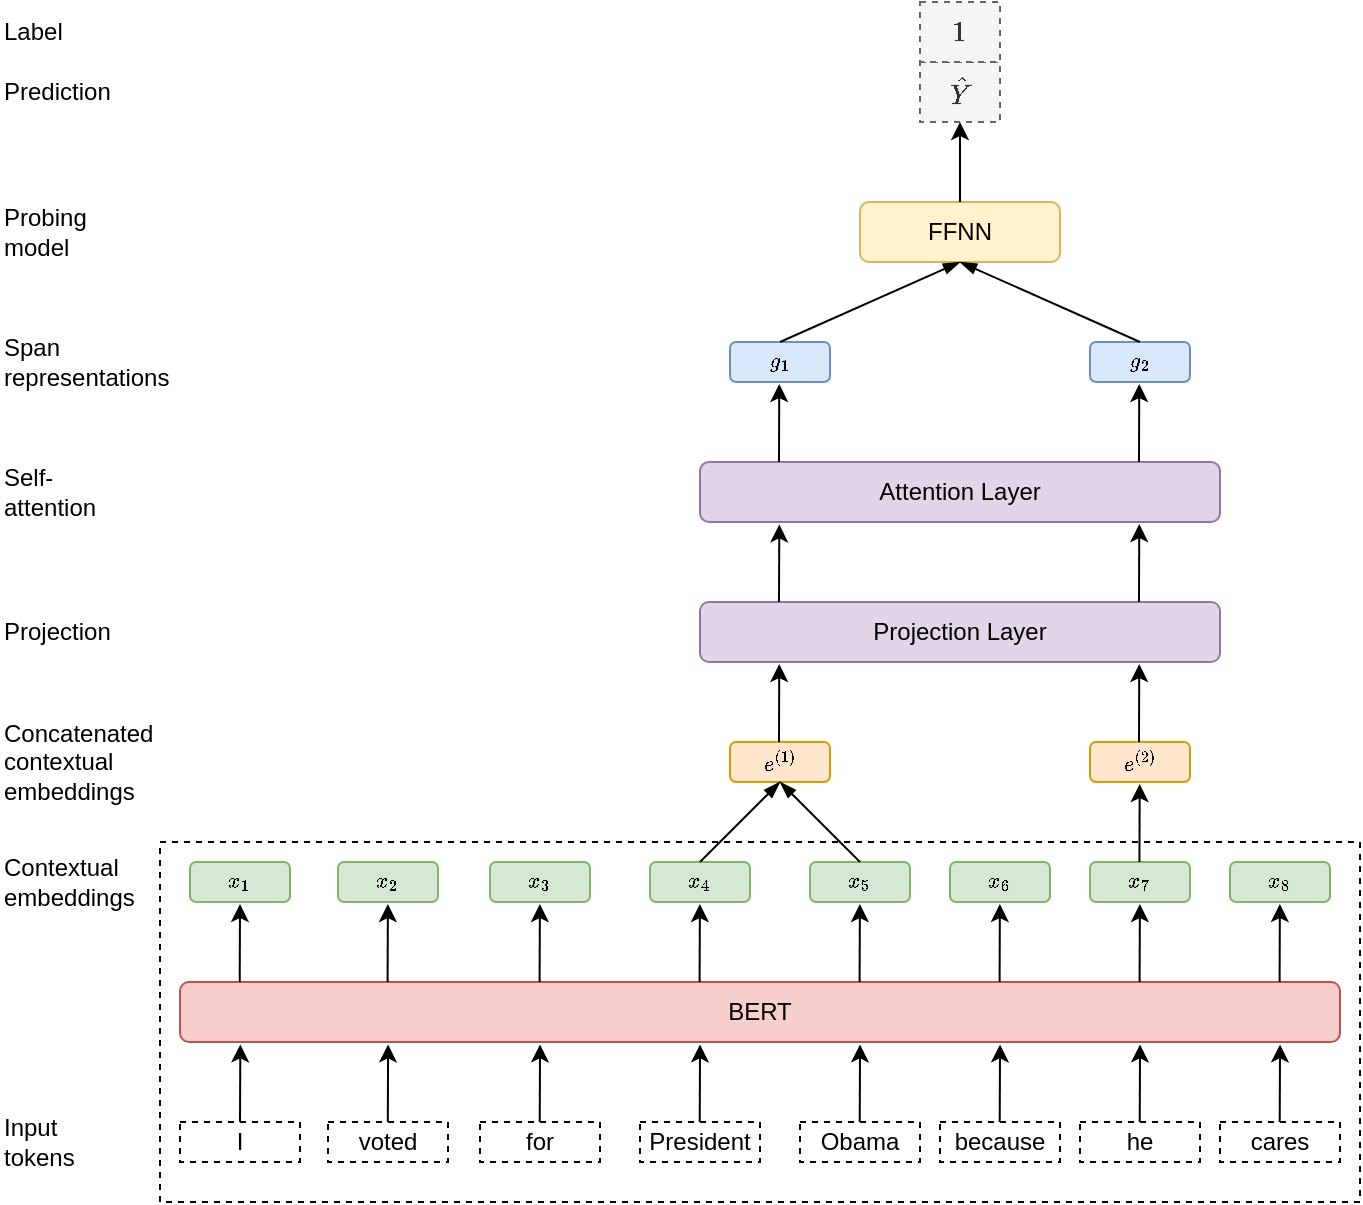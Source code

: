 <mxfile version="12.9.5" type="github">
  <diagram id="NPehFKIFIu8CPyw0MXN7" name="Page-1">
    <mxGraphModel dx="1102" dy="605" grid="1" gridSize="10" guides="1" tooltips="1" connect="1" arrows="1" fold="1" page="1" pageScale="1" pageWidth="850" pageHeight="1100" math="1" shadow="0">
      <root>
        <mxCell id="0" />
        <mxCell id="1" parent="0" />
        <mxCell id="1twWHycm8sE2_-fP3iOX-31" style="edgeStyle=orthogonalEdgeStyle;rounded=0;orthogonalLoop=1;jettySize=auto;html=1;exitX=0.5;exitY=0;exitDx=0;exitDy=0;entryX=0.052;entryY=1.04;entryDx=0;entryDy=0;entryPerimeter=0;" parent="1" source="1twWHycm8sE2_-fP3iOX-3" target="1twWHycm8sE2_-fP3iOX-21" edge="1">
          <mxGeometry relative="1" as="geometry">
            <mxPoint x="220.047" y="790" as="targetPoint" />
          </mxGeometry>
        </mxCell>
        <mxCell id="1twWHycm8sE2_-fP3iOX-3" value="I" style="rounded=0;whiteSpace=wrap;html=1;dashed=1;" parent="1" vertex="1">
          <mxGeometry x="190" y="820" width="60" height="20" as="geometry" />
        </mxCell>
        <mxCell id="1twWHycm8sE2_-fP3iOX-4" value="voted" style="rounded=0;whiteSpace=wrap;html=1;dashed=1;" parent="1" vertex="1">
          <mxGeometry x="264" y="820" width="60" height="20" as="geometry" />
        </mxCell>
        <mxCell id="1twWHycm8sE2_-fP3iOX-5" value="for " style="rounded=0;whiteSpace=wrap;html=1;dashed=1;" parent="1" vertex="1">
          <mxGeometry x="340" y="820" width="60" height="20" as="geometry" />
        </mxCell>
        <mxCell id="1twWHycm8sE2_-fP3iOX-6" value="President" style="rounded=0;whiteSpace=wrap;html=1;dashed=1;" parent="1" vertex="1">
          <mxGeometry x="420" y="820" width="60" height="20" as="geometry" />
        </mxCell>
        <mxCell id="1twWHycm8sE2_-fP3iOX-7" value="Obama" style="rounded=0;whiteSpace=wrap;html=1;dashed=1;" parent="1" vertex="1">
          <mxGeometry x="500" y="820" width="60" height="20" as="geometry" />
        </mxCell>
        <mxCell id="1twWHycm8sE2_-fP3iOX-9" value="because" style="rounded=0;whiteSpace=wrap;html=1;dashed=1;" parent="1" vertex="1">
          <mxGeometry x="570" y="820" width="60" height="20" as="geometry" />
        </mxCell>
        <mxCell id="1twWHycm8sE2_-fP3iOX-10" value="he " style="rounded=0;whiteSpace=wrap;html=1;dashed=1;" parent="1" vertex="1">
          <mxGeometry x="640" y="820" width="60" height="20" as="geometry" />
        </mxCell>
        <mxCell id="1twWHycm8sE2_-fP3iOX-12" value="cares" style="rounded=0;whiteSpace=wrap;html=1;dashed=1;" parent="1" vertex="1">
          <mxGeometry x="710" y="820" width="60" height="20" as="geometry" />
        </mxCell>
        <mxCell id="1twWHycm8sE2_-fP3iOX-21" value="BERT" style="rounded=1;whiteSpace=wrap;html=1;fillColor=#f8cecc;strokeColor=#b85450;" parent="1" vertex="1">
          <mxGeometry x="190" y="750" width="580" height="30" as="geometry" />
        </mxCell>
        <mxCell id="1twWHycm8sE2_-fP3iOX-32" style="edgeStyle=orthogonalEdgeStyle;rounded=0;orthogonalLoop=1;jettySize=auto;html=1;exitX=0.5;exitY=0;exitDx=0;exitDy=0;entryX=0.052;entryY=1.04;entryDx=0;entryDy=0;entryPerimeter=0;" parent="1" edge="1">
          <mxGeometry relative="1" as="geometry">
            <mxPoint x="294.06" y="781.2" as="targetPoint" />
            <mxPoint x="293.9" y="820" as="sourcePoint" />
          </mxGeometry>
        </mxCell>
        <mxCell id="1twWHycm8sE2_-fP3iOX-33" style="edgeStyle=orthogonalEdgeStyle;rounded=0;orthogonalLoop=1;jettySize=auto;html=1;exitX=0.5;exitY=0;exitDx=0;exitDy=0;entryX=0.052;entryY=1.04;entryDx=0;entryDy=0;entryPerimeter=0;" parent="1" edge="1">
          <mxGeometry relative="1" as="geometry">
            <mxPoint x="370.02" y="781.2" as="targetPoint" />
            <mxPoint x="369.86" y="820" as="sourcePoint" />
          </mxGeometry>
        </mxCell>
        <mxCell id="1twWHycm8sE2_-fP3iOX-34" style="edgeStyle=orthogonalEdgeStyle;rounded=0;orthogonalLoop=1;jettySize=auto;html=1;exitX=0.5;exitY=0;exitDx=0;exitDy=0;entryX=0.052;entryY=1.04;entryDx=0;entryDy=0;entryPerimeter=0;" parent="1" edge="1">
          <mxGeometry relative="1" as="geometry">
            <mxPoint x="450.02" y="781.2" as="targetPoint" />
            <mxPoint x="449.86" y="820" as="sourcePoint" />
          </mxGeometry>
        </mxCell>
        <mxCell id="1twWHycm8sE2_-fP3iOX-35" style="edgeStyle=orthogonalEdgeStyle;rounded=0;orthogonalLoop=1;jettySize=auto;html=1;exitX=0.5;exitY=0;exitDx=0;exitDy=0;entryX=0.052;entryY=1.04;entryDx=0;entryDy=0;entryPerimeter=0;" parent="1" edge="1">
          <mxGeometry relative="1" as="geometry">
            <mxPoint x="530.02" y="781.2" as="targetPoint" />
            <mxPoint x="529.86" y="820" as="sourcePoint" />
          </mxGeometry>
        </mxCell>
        <mxCell id="1twWHycm8sE2_-fP3iOX-36" style="edgeStyle=orthogonalEdgeStyle;rounded=0;orthogonalLoop=1;jettySize=auto;html=1;exitX=0.5;exitY=0;exitDx=0;exitDy=0;entryX=0.052;entryY=1.04;entryDx=0;entryDy=0;entryPerimeter=0;" parent="1" edge="1">
          <mxGeometry relative="1" as="geometry">
            <mxPoint x="600.02" y="781.2" as="targetPoint" />
            <mxPoint x="599.86" y="820" as="sourcePoint" />
          </mxGeometry>
        </mxCell>
        <mxCell id="1twWHycm8sE2_-fP3iOX-37" style="edgeStyle=orthogonalEdgeStyle;rounded=0;orthogonalLoop=1;jettySize=auto;html=1;exitX=0.5;exitY=0;exitDx=0;exitDy=0;entryX=0.052;entryY=1.04;entryDx=0;entryDy=0;entryPerimeter=0;" parent="1" edge="1">
          <mxGeometry relative="1" as="geometry">
            <mxPoint x="670.02" y="781.2" as="targetPoint" />
            <mxPoint x="669.86" y="820" as="sourcePoint" />
          </mxGeometry>
        </mxCell>
        <mxCell id="1twWHycm8sE2_-fP3iOX-38" style="edgeStyle=orthogonalEdgeStyle;rounded=0;orthogonalLoop=1;jettySize=auto;html=1;exitX=0.5;exitY=0;exitDx=0;exitDy=0;entryX=0.052;entryY=1.04;entryDx=0;entryDy=0;entryPerimeter=0;" parent="1" edge="1">
          <mxGeometry relative="1" as="geometry">
            <mxPoint x="740.02" y="781.2" as="targetPoint" />
            <mxPoint x="739.86" y="820" as="sourcePoint" />
          </mxGeometry>
        </mxCell>
        <mxCell id="1twWHycm8sE2_-fP3iOX-39" value="&lt;div style=&quot;font-size: 9px&quot;&gt;&lt;font style=&quot;font-size: 9px&quot;&gt;$$x_{1}$$&lt;/font&gt;&lt;/div&gt;" style="rounded=1;whiteSpace=wrap;html=1;verticalAlign=middle;align=center;fillColor=#d5e8d4;strokeColor=#82b366;" parent="1" vertex="1">
          <mxGeometry x="195" y="690" width="50" height="20" as="geometry" />
        </mxCell>
        <mxCell id="1twWHycm8sE2_-fP3iOX-40" value="&lt;font style=&quot;font-size: 9px&quot;&gt;$$x_{2}$$&lt;/font&gt;" style="rounded=1;whiteSpace=wrap;html=1;fillColor=#d5e8d4;strokeColor=#82b366;" parent="1" vertex="1">
          <mxGeometry x="269" y="690" width="50" height="20" as="geometry" />
        </mxCell>
        <mxCell id="1twWHycm8sE2_-fP3iOX-41" value="&lt;font style=&quot;font-size: 9px&quot;&gt;$$x_{3}$$&lt;/font&gt;" style="rounded=1;whiteSpace=wrap;html=1;fillColor=#d5e8d4;strokeColor=#82b366;" parent="1" vertex="1">
          <mxGeometry x="345" y="690" width="50" height="20" as="geometry" />
        </mxCell>
        <mxCell id="1twWHycm8sE2_-fP3iOX-42" value="&lt;font style=&quot;font-size: 9px&quot;&gt;$$x_{4}$$&lt;/font&gt;" style="rounded=1;whiteSpace=wrap;html=1;fillColor=#d5e8d4;strokeColor=#82b366;" parent="1" vertex="1">
          <mxGeometry x="425" y="690" width="50" height="20" as="geometry" />
        </mxCell>
        <mxCell id="1twWHycm8sE2_-fP3iOX-43" value="&lt;font style=&quot;font-size: 9px&quot;&gt;$$x_{5}$$&lt;/font&gt;" style="rounded=1;whiteSpace=wrap;html=1;fillColor=#d5e8d4;strokeColor=#82b366;" parent="1" vertex="1">
          <mxGeometry x="505" y="690" width="50" height="20" as="geometry" />
        </mxCell>
        <mxCell id="1twWHycm8sE2_-fP3iOX-44" value="&lt;font style=&quot;font-size: 9px&quot;&gt;$$x_{6}$$&lt;/font&gt;" style="rounded=1;whiteSpace=wrap;html=1;fillColor=#d5e8d4;strokeColor=#82b366;" parent="1" vertex="1">
          <mxGeometry x="575" y="690" width="50" height="20" as="geometry" />
        </mxCell>
        <mxCell id="1twWHycm8sE2_-fP3iOX-45" value="&lt;font style=&quot;font-size: 9px&quot;&gt;$$x_{7}$$&lt;/font&gt;" style="rounded=1;whiteSpace=wrap;html=1;fillColor=#d5e8d4;strokeColor=#82b366;" parent="1" vertex="1">
          <mxGeometry x="645" y="690" width="50" height="20" as="geometry" />
        </mxCell>
        <mxCell id="1twWHycm8sE2_-fP3iOX-46" value="&lt;font style=&quot;font-size: 9px&quot;&gt;$$x_{8}$$&lt;/font&gt;" style="rounded=1;whiteSpace=wrap;html=1;fillColor=#d5e8d4;strokeColor=#82b366;" parent="1" vertex="1">
          <mxGeometry x="715" y="690" width="50" height="20" as="geometry" />
        </mxCell>
        <mxCell id="1twWHycm8sE2_-fP3iOX-48" style="edgeStyle=orthogonalEdgeStyle;rounded=0;orthogonalLoop=1;jettySize=auto;html=1;exitX=0.5;exitY=0;exitDx=0;exitDy=0;" parent="1" edge="1">
          <mxGeometry relative="1" as="geometry">
            <mxPoint x="220" y="711" as="targetPoint" />
            <mxPoint x="219.86" y="750" as="sourcePoint" />
          </mxGeometry>
        </mxCell>
        <mxCell id="1twWHycm8sE2_-fP3iOX-50" style="edgeStyle=orthogonalEdgeStyle;rounded=0;orthogonalLoop=1;jettySize=auto;html=1;exitX=0.5;exitY=0;exitDx=0;exitDy=0;" parent="1" edge="1">
          <mxGeometry relative="1" as="geometry">
            <mxPoint x="293.94" y="711" as="targetPoint" />
            <mxPoint x="293.8" y="750" as="sourcePoint" />
          </mxGeometry>
        </mxCell>
        <mxCell id="1twWHycm8sE2_-fP3iOX-51" style="edgeStyle=orthogonalEdgeStyle;rounded=0;orthogonalLoop=1;jettySize=auto;html=1;exitX=0.5;exitY=0;exitDx=0;exitDy=0;" parent="1" edge="1">
          <mxGeometry relative="1" as="geometry">
            <mxPoint x="369.94" y="711" as="targetPoint" />
            <mxPoint x="369.8" y="750" as="sourcePoint" />
          </mxGeometry>
        </mxCell>
        <mxCell id="1twWHycm8sE2_-fP3iOX-52" style="edgeStyle=orthogonalEdgeStyle;rounded=0;orthogonalLoop=1;jettySize=auto;html=1;exitX=0.5;exitY=0;exitDx=0;exitDy=0;" parent="1" edge="1">
          <mxGeometry relative="1" as="geometry">
            <mxPoint x="449.94" y="711" as="targetPoint" />
            <mxPoint x="449.8" y="750" as="sourcePoint" />
          </mxGeometry>
        </mxCell>
        <mxCell id="1twWHycm8sE2_-fP3iOX-53" style="edgeStyle=orthogonalEdgeStyle;rounded=0;orthogonalLoop=1;jettySize=auto;html=1;exitX=0.5;exitY=0;exitDx=0;exitDy=0;" parent="1" edge="1">
          <mxGeometry relative="1" as="geometry">
            <mxPoint x="529.94" y="711" as="targetPoint" />
            <mxPoint x="529.8" y="750" as="sourcePoint" />
          </mxGeometry>
        </mxCell>
        <mxCell id="1twWHycm8sE2_-fP3iOX-54" style="edgeStyle=orthogonalEdgeStyle;rounded=0;orthogonalLoop=1;jettySize=auto;html=1;exitX=0.5;exitY=0;exitDx=0;exitDy=0;" parent="1" edge="1">
          <mxGeometry relative="1" as="geometry">
            <mxPoint x="599.94" y="711" as="targetPoint" />
            <mxPoint x="599.8" y="750" as="sourcePoint" />
          </mxGeometry>
        </mxCell>
        <mxCell id="1twWHycm8sE2_-fP3iOX-55" style="edgeStyle=orthogonalEdgeStyle;rounded=0;orthogonalLoop=1;jettySize=auto;html=1;exitX=0.5;exitY=0;exitDx=0;exitDy=0;" parent="1" edge="1">
          <mxGeometry relative="1" as="geometry">
            <mxPoint x="669.94" y="711" as="targetPoint" />
            <mxPoint x="669.8" y="750" as="sourcePoint" />
          </mxGeometry>
        </mxCell>
        <mxCell id="1twWHycm8sE2_-fP3iOX-56" style="edgeStyle=orthogonalEdgeStyle;rounded=0;orthogonalLoop=1;jettySize=auto;html=1;exitX=0.5;exitY=0;exitDx=0;exitDy=0;" parent="1" edge="1">
          <mxGeometry relative="1" as="geometry">
            <mxPoint x="739.94" y="711" as="targetPoint" />
            <mxPoint x="739.8" y="750" as="sourcePoint" />
          </mxGeometry>
        </mxCell>
        <mxCell id="1twWHycm8sE2_-fP3iOX-58" value="&lt;font style=&quot;font-size: 9px&quot;&gt;$$e^{(1)}$$&lt;/font&gt;" style="rounded=1;whiteSpace=wrap;html=1;fillColor=#ffe6cc;strokeColor=#d79b00;" parent="1" vertex="1">
          <mxGeometry x="465" y="630" width="50" height="20" as="geometry" />
        </mxCell>
        <mxCell id="1twWHycm8sE2_-fP3iOX-59" value="" style="endArrow=blockThin;html=1;exitX=0.5;exitY=0;exitDx=0;exitDy=0;entryX=0.5;entryY=1;entryDx=0;entryDy=0;endFill=1;" parent="1" source="1twWHycm8sE2_-fP3iOX-42" target="1twWHycm8sE2_-fP3iOX-58" edge="1">
          <mxGeometry width="50" height="50" relative="1" as="geometry">
            <mxPoint x="480" y="710" as="sourcePoint" />
            <mxPoint x="530" y="660" as="targetPoint" />
          </mxGeometry>
        </mxCell>
        <mxCell id="1twWHycm8sE2_-fP3iOX-60" value="" style="endArrow=blockThin;html=1;exitX=0.5;exitY=0;exitDx=0;exitDy=0;entryX=0.5;entryY=1;entryDx=0;entryDy=0;endFill=1;" parent="1" source="1twWHycm8sE2_-fP3iOX-43" target="1twWHycm8sE2_-fP3iOX-58" edge="1">
          <mxGeometry width="50" height="50" relative="1" as="geometry">
            <mxPoint x="480" y="710" as="sourcePoint" />
            <mxPoint x="530" y="660" as="targetPoint" />
          </mxGeometry>
        </mxCell>
        <mxCell id="1twWHycm8sE2_-fP3iOX-61" value="&lt;font style=&quot;font-size: 9px&quot;&gt;$$e^{(2)}$$&lt;/font&gt;" style="rounded=1;whiteSpace=wrap;html=1;fillColor=#ffe6cc;strokeColor=#d79b00;" parent="1" vertex="1">
          <mxGeometry x="645" y="630" width="50" height="20" as="geometry" />
        </mxCell>
        <mxCell id="1twWHycm8sE2_-fP3iOX-62" style="edgeStyle=orthogonalEdgeStyle;rounded=0;orthogonalLoop=1;jettySize=auto;html=1;exitX=0.5;exitY=0;exitDx=0;exitDy=0;" parent="1" edge="1">
          <mxGeometry relative="1" as="geometry">
            <mxPoint x="669.85" y="651" as="targetPoint" />
            <mxPoint x="669.71" y="690" as="sourcePoint" />
          </mxGeometry>
        </mxCell>
        <mxCell id="1twWHycm8sE2_-fP3iOX-63" value="FFNN" style="rounded=1;whiteSpace=wrap;html=1;align=center;fillColor=#fff2cc;strokeColor=#d6b656;" parent="1" vertex="1">
          <mxGeometry x="530" y="360" width="100" height="30" as="geometry" />
        </mxCell>
        <mxCell id="_CyyIJsTt76bJdViP3mj-7" value="$$\hat{Y}$$" style="rounded=0;whiteSpace=wrap;html=1;align=center;dashed=1;fillColor=#f5f5f5;strokeColor=#666666;fontColor=#333333;" parent="1" vertex="1">
          <mxGeometry x="560" y="290" width="40" height="30" as="geometry" />
        </mxCell>
        <mxCell id="_CyyIJsTt76bJdViP3mj-8" value="" style="endArrow=classic;html=1;exitX=0.5;exitY=0;exitDx=0;exitDy=0;entryX=0.5;entryY=1;entryDx=0;entryDy=0;" parent="1" source="1twWHycm8sE2_-fP3iOX-63" target="_CyyIJsTt76bJdViP3mj-7" edge="1">
          <mxGeometry width="50" height="50" relative="1" as="geometry">
            <mxPoint x="530" y="430" as="sourcePoint" />
            <mxPoint x="580" y="380" as="targetPoint" />
          </mxGeometry>
        </mxCell>
        <mxCell id="_CyyIJsTt76bJdViP3mj-12" value="$$1$$" style="rounded=0;whiteSpace=wrap;html=1;align=center;dashed=1;fillColor=#f5f5f5;strokeColor=#666666;fontColor=#333333;" parent="1" vertex="1">
          <mxGeometry x="560" y="260" width="40" height="30" as="geometry" />
        </mxCell>
        <mxCell id="_CyyIJsTt76bJdViP3mj-14" value="Input tokens" style="text;html=1;strokeColor=none;fillColor=none;align=left;verticalAlign=middle;whiteSpace=wrap;rounded=0;dashed=1;" parent="1" vertex="1">
          <mxGeometry x="100" y="820" width="40" height="20" as="geometry" />
        </mxCell>
        <mxCell id="_CyyIJsTt76bJdViP3mj-15" value="&lt;div&gt;Contextual&lt;/div&gt;&lt;div&gt;embeddings&lt;br&gt;&lt;/div&gt;" style="text;html=1;strokeColor=none;fillColor=none;align=left;verticalAlign=middle;whiteSpace=wrap;rounded=0;dashed=1;" parent="1" vertex="1">
          <mxGeometry x="100" y="690" width="40" height="20" as="geometry" />
        </mxCell>
        <mxCell id="_CyyIJsTt76bJdViP3mj-16" value="Concatenated contextual embeddings" style="text;html=1;strokeColor=none;fillColor=none;align=left;verticalAlign=middle;whiteSpace=wrap;rounded=0;dashed=1;" parent="1" vertex="1">
          <mxGeometry x="100" y="630" width="40" height="20" as="geometry" />
        </mxCell>
        <mxCell id="_CyyIJsTt76bJdViP3mj-18" value="Probing model" style="text;html=1;strokeColor=none;fillColor=none;align=left;verticalAlign=middle;whiteSpace=wrap;rounded=0;dashed=1;" parent="1" vertex="1">
          <mxGeometry x="100" y="365" width="40" height="20" as="geometry" />
        </mxCell>
        <mxCell id="_CyyIJsTt76bJdViP3mj-19" value="Prediction" style="text;html=1;strokeColor=none;fillColor=none;align=left;verticalAlign=middle;whiteSpace=wrap;rounded=0;dashed=1;" parent="1" vertex="1">
          <mxGeometry x="100" y="295" width="40" height="20" as="geometry" />
        </mxCell>
        <mxCell id="_CyyIJsTt76bJdViP3mj-20" value="Label" style="text;html=1;strokeColor=none;fillColor=none;align=left;verticalAlign=middle;whiteSpace=wrap;rounded=0;dashed=1;" parent="1" vertex="1">
          <mxGeometry x="100" y="265" width="40" height="20" as="geometry" />
        </mxCell>
        <mxCell id="_CyyIJsTt76bJdViP3mj-21" value="" style="rounded=0;whiteSpace=wrap;html=1;dashed=1;align=left;labelBackgroundColor=none;fillColor=none;" parent="1" vertex="1">
          <mxGeometry x="180" y="680" width="600" height="180" as="geometry" />
        </mxCell>
        <mxCell id="moc3HoHlTwBqJm2ejFgN-1" value="Projection Layer" style="rounded=1;whiteSpace=wrap;html=1;fillColor=#e1d5e7;strokeColor=#9673a6;" parent="1" vertex="1">
          <mxGeometry x="450" y="560" width="260" height="30" as="geometry" />
        </mxCell>
        <mxCell id="moc3HoHlTwBqJm2ejFgN-13" value="Attention Layer" style="rounded=1;whiteSpace=wrap;html=1;fillColor=#e1d5e7;strokeColor=#9673a6;" parent="1" vertex="1">
          <mxGeometry x="450" y="490" width="260" height="30" as="geometry" />
        </mxCell>
        <mxCell id="moc3HoHlTwBqJm2ejFgN-18" value="Self-attention" style="text;html=1;strokeColor=none;fillColor=none;align=left;verticalAlign=middle;whiteSpace=wrap;rounded=0;dashed=1;" parent="1" vertex="1">
          <mxGeometry x="100" y="495" width="40" height="20" as="geometry" />
        </mxCell>
        <mxCell id="moc3HoHlTwBqJm2ejFgN-19" value="Projection" style="text;html=1;strokeColor=none;fillColor=none;align=left;verticalAlign=middle;whiteSpace=wrap;rounded=0;dashed=1;" parent="1" vertex="1">
          <mxGeometry x="100" y="565" width="40" height="20" as="geometry" />
        </mxCell>
        <mxCell id="moc3HoHlTwBqJm2ejFgN-21" style="edgeStyle=orthogonalEdgeStyle;rounded=0;orthogonalLoop=1;jettySize=auto;html=1;exitX=0.5;exitY=0;exitDx=0;exitDy=0;" parent="1" edge="1">
          <mxGeometry relative="1" as="geometry">
            <mxPoint x="669.64" y="591" as="targetPoint" />
            <mxPoint x="669.5" y="630" as="sourcePoint" />
          </mxGeometry>
        </mxCell>
        <mxCell id="moc3HoHlTwBqJm2ejFgN-22" style="edgeStyle=orthogonalEdgeStyle;rounded=0;orthogonalLoop=1;jettySize=auto;html=1;exitX=0.5;exitY=0;exitDx=0;exitDy=0;" parent="1" edge="1">
          <mxGeometry relative="1" as="geometry">
            <mxPoint x="489.64" y="591" as="targetPoint" />
            <mxPoint x="489.5" y="630" as="sourcePoint" />
          </mxGeometry>
        </mxCell>
        <mxCell id="moc3HoHlTwBqJm2ejFgN-23" style="edgeStyle=orthogonalEdgeStyle;rounded=0;orthogonalLoop=1;jettySize=auto;html=1;exitX=0.5;exitY=0;exitDx=0;exitDy=0;" parent="1" edge="1">
          <mxGeometry relative="1" as="geometry">
            <mxPoint x="669.64" y="521" as="targetPoint" />
            <mxPoint x="669.5" y="560" as="sourcePoint" />
          </mxGeometry>
        </mxCell>
        <mxCell id="moc3HoHlTwBqJm2ejFgN-24" style="edgeStyle=orthogonalEdgeStyle;rounded=0;orthogonalLoop=1;jettySize=auto;html=1;exitX=0.5;exitY=0;exitDx=0;exitDy=0;entryX=0.052;entryY=1.04;entryDx=0;entryDy=0;entryPerimeter=0;" parent="1" edge="1">
          <mxGeometry relative="1" as="geometry">
            <mxPoint x="489.66" y="521.2" as="targetPoint" />
            <mxPoint x="489.5" y="560" as="sourcePoint" />
          </mxGeometry>
        </mxCell>
        <mxCell id="moc3HoHlTwBqJm2ejFgN-25" style="edgeStyle=orthogonalEdgeStyle;rounded=0;orthogonalLoop=1;jettySize=auto;html=1;exitX=0.5;exitY=0;exitDx=0;exitDy=0;" parent="1" edge="1">
          <mxGeometry relative="1" as="geometry">
            <mxPoint x="669.64" y="451" as="targetPoint" />
            <mxPoint x="669.5" y="490" as="sourcePoint" />
          </mxGeometry>
        </mxCell>
        <mxCell id="moc3HoHlTwBqJm2ejFgN-28" style="edgeStyle=orthogonalEdgeStyle;rounded=0;orthogonalLoop=1;jettySize=auto;html=1;exitX=0.5;exitY=0;exitDx=0;exitDy=0;" parent="1" edge="1">
          <mxGeometry relative="1" as="geometry">
            <mxPoint x="489.64" y="451" as="targetPoint" />
            <mxPoint x="489.5" y="490" as="sourcePoint" />
          </mxGeometry>
        </mxCell>
        <mxCell id="moc3HoHlTwBqJm2ejFgN-29" value="&lt;font style=&quot;font-size: 9px&quot;&gt;$$g_{2}$$&lt;/font&gt;" style="rounded=1;whiteSpace=wrap;html=1;fillColor=#dae8fc;strokeColor=#6c8ebf;" parent="1" vertex="1">
          <mxGeometry x="645" y="430" width="50" height="20" as="geometry" />
        </mxCell>
        <mxCell id="moc3HoHlTwBqJm2ejFgN-30" value="&lt;font style=&quot;font-size: 9px&quot;&gt;$$g_{1}$$&lt;/font&gt;" style="rounded=1;whiteSpace=wrap;html=1;fillColor=#dae8fc;strokeColor=#6c8ebf;" parent="1" vertex="1">
          <mxGeometry x="465" y="430" width="50" height="20" as="geometry" />
        </mxCell>
        <mxCell id="moc3HoHlTwBqJm2ejFgN-31" value="Span representations" style="text;html=1;strokeColor=none;fillColor=none;align=left;verticalAlign=middle;whiteSpace=wrap;rounded=0;dashed=1;" parent="1" vertex="1">
          <mxGeometry x="100" y="430" width="40" height="20" as="geometry" />
        </mxCell>
        <mxCell id="moc3HoHlTwBqJm2ejFgN-33" value="" style="endArrow=blockThin;html=1;exitX=0.5;exitY=0;exitDx=0;exitDy=0;entryX=0.5;entryY=1;entryDx=0;entryDy=0;endFill=1;" parent="1" source="moc3HoHlTwBqJm2ejFgN-30" target="1twWHycm8sE2_-fP3iOX-63" edge="1">
          <mxGeometry width="50" height="50" relative="1" as="geometry">
            <mxPoint x="400" y="490" as="sourcePoint" />
            <mxPoint x="450" y="440" as="targetPoint" />
          </mxGeometry>
        </mxCell>
        <mxCell id="moc3HoHlTwBqJm2ejFgN-34" value="" style="endArrow=blockThin;html=1;exitX=0.5;exitY=0;exitDx=0;exitDy=0;entryX=0.5;entryY=1;entryDx=0;entryDy=0;endFill=1;" parent="1" source="moc3HoHlTwBqJm2ejFgN-29" target="1twWHycm8sE2_-fP3iOX-63" edge="1">
          <mxGeometry width="50" height="50" relative="1" as="geometry">
            <mxPoint x="400" y="490" as="sourcePoint" />
            <mxPoint x="450" y="440" as="targetPoint" />
          </mxGeometry>
        </mxCell>
      </root>
    </mxGraphModel>
  </diagram>
</mxfile>
